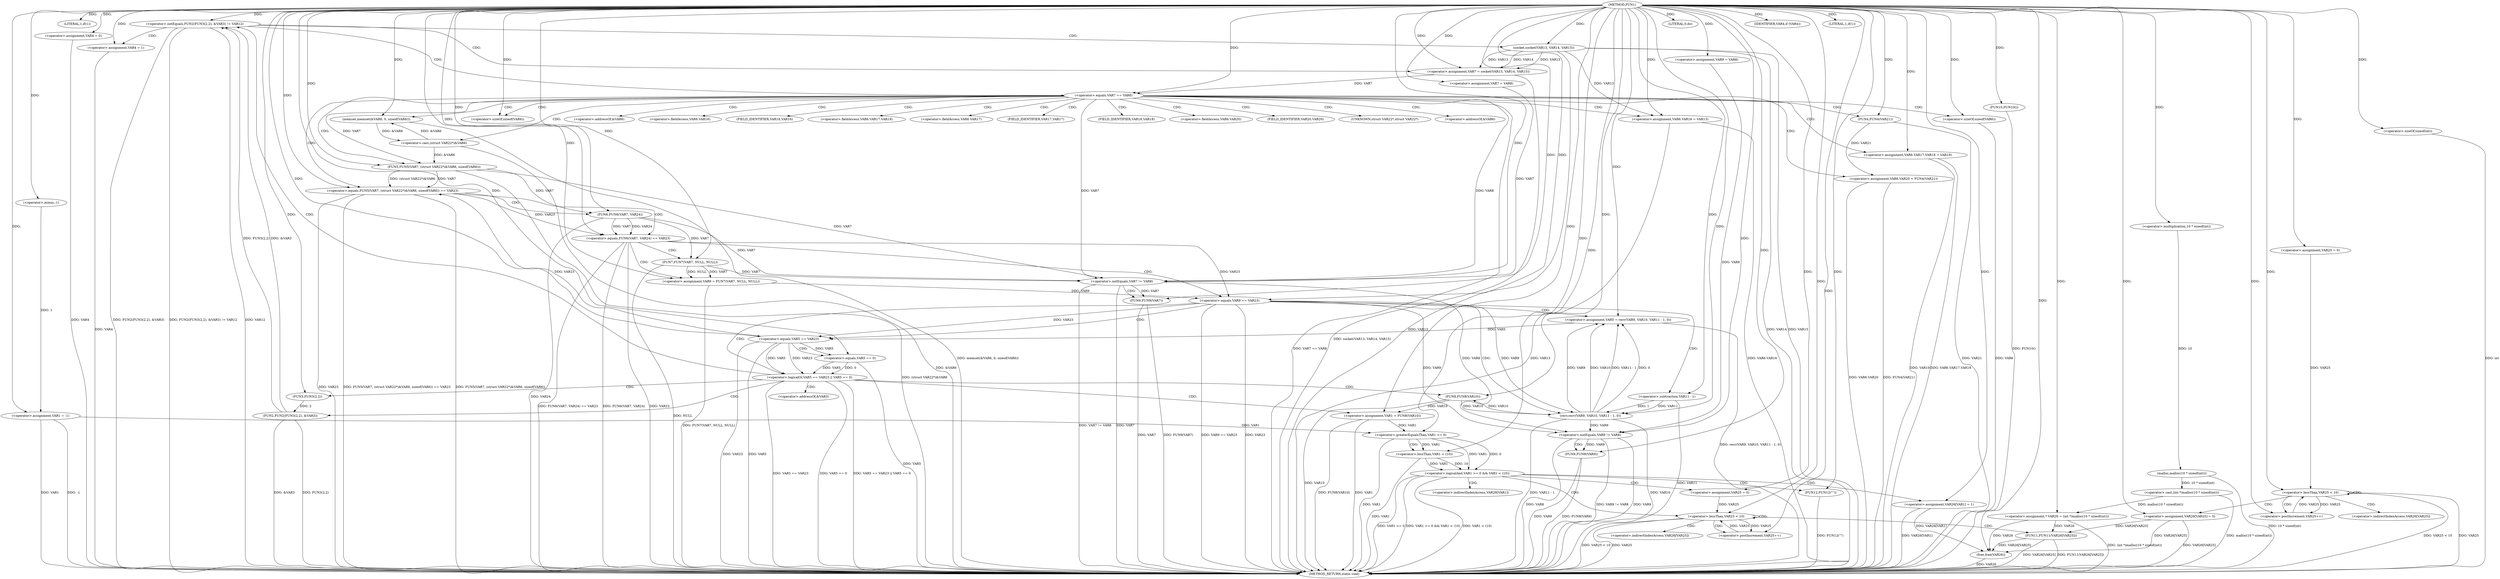 digraph FUN1 {  
"1000100" [label = "(METHOD,FUN1)" ]
"1000318" [label = "(METHOD_RETURN,static void)" ]
"1000103" [label = "(<operator>.assignment,VAR1 = -1)" ]
"1000105" [label = "(<operator>.minus,-1)" ]
"1000108" [label = "(LITERAL,1,if(1))" ]
"1000113" [label = "(<operator>.assignment,VAR4 = 0)" ]
"1000119" [label = "(<operator>.assignment,VAR7 = VAR8)" ]
"1000123" [label = "(<operator>.assignment,VAR9 = VAR8)" ]
"1000130" [label = "(<operator>.notEquals,FUN2(FUN3(2,2), &VAR3) != VAR12)" ]
"1000131" [label = "(FUN2,FUN2(FUN3(2,2), &VAR3))" ]
"1000132" [label = "(FUN3,FUN3(2,2))" ]
"1000140" [label = "(<operator>.assignment,VAR4 = 1)" ]
"1000143" [label = "(<operator>.assignment,VAR7 = socket(VAR13, VAR14, VAR15))" ]
"1000145" [label = "(socket,socket(VAR13, VAR14, VAR15))" ]
"1000150" [label = "(<operator>.equals,VAR7 == VAR8)" ]
"1000155" [label = "(memset,memset(&VAR6, 0, sizeof(VAR6)))" ]
"1000159" [label = "(<operator>.sizeOf,sizeof(VAR6))" ]
"1000161" [label = "(<operator>.assignment,VAR6.VAR16 = VAR13)" ]
"1000166" [label = "(<operator>.assignment,VAR6.VAR17.VAR18 = VAR19)" ]
"1000173" [label = "(<operator>.assignment,VAR6.VAR20 = FUN4(VAR21))" ]
"1000177" [label = "(FUN4,FUN4(VAR21))" ]
"1000180" [label = "(<operator>.equals,FUN5(VAR7, (struct VAR22*)&VAR6, sizeof(VAR6)) == VAR23)" ]
"1000181" [label = "(FUN5,FUN5(VAR7, (struct VAR22*)&VAR6, sizeof(VAR6)))" ]
"1000183" [label = "(<operator>.cast,(struct VAR22*)&VAR6)" ]
"1000187" [label = "(<operator>.sizeOf,sizeof(VAR6))" ]
"1000193" [label = "(<operator>.equals,FUN6(VAR7, VAR24) == VAR23)" ]
"1000194" [label = "(FUN6,FUN6(VAR7, VAR24))" ]
"1000200" [label = "(<operator>.assignment,VAR9 = FUN7(VAR7, NULL, NULL))" ]
"1000202" [label = "(FUN7,FUN7(VAR7, NULL, NULL))" ]
"1000207" [label = "(<operator>.equals,VAR9 == VAR23)" ]
"1000212" [label = "(<operator>.assignment,VAR5 = recv(VAR9, VAR10, VAR11 - 1, 0))" ]
"1000214" [label = "(recv,recv(VAR9, VAR10, VAR11 - 1, 0))" ]
"1000217" [label = "(<operator>.subtraction,VAR11 - 1)" ]
"1000222" [label = "(<operator>.logicalOr,VAR5 == VAR23 || VAR5 == 0)" ]
"1000223" [label = "(<operator>.equals,VAR5 == VAR23)" ]
"1000226" [label = "(<operator>.equals,VAR5 == 0)" ]
"1000231" [label = "(<operator>.assignment,VAR1 = FUN8(VAR10))" ]
"1000233" [label = "(FUN8,FUN8(VAR10))" ]
"1000235" [label = "(LITERAL,0,do)" ]
"1000237" [label = "(<operator>.notEquals,VAR7 != VAR8)" ]
"1000241" [label = "(FUN9,FUN9(VAR7))" ]
"1000244" [label = "(<operator>.notEquals,VAR9 != VAR8)" ]
"1000248" [label = "(FUN9,FUN9(VAR9))" ]
"1000251" [label = "(IDENTIFIER,VAR4,if (VAR4))" ]
"1000253" [label = "(FUN10,FUN10())" ]
"1000255" [label = "(LITERAL,1,if(1))" ]
"1000260" [label = "(<operator>.assignment,* VAR26 = (int *)malloc(10 * sizeof(int)))" ]
"1000262" [label = "(<operator>.cast,(int *)malloc(10 * sizeof(int)))" ]
"1000264" [label = "(malloc,malloc(10 * sizeof(int)))" ]
"1000265" [label = "(<operator>.multiplication,10 * sizeof(int))" ]
"1000267" [label = "(<operator>.sizeOf,sizeof(int))" ]
"1000270" [label = "(<operator>.assignment,VAR25 = 0)" ]
"1000273" [label = "(<operator>.lessThan,VAR25 < 10)" ]
"1000276" [label = "(<operator>.postIncrement,VAR25++)" ]
"1000279" [label = "(<operator>.assignment,VAR26[VAR25] = 0)" ]
"1000285" [label = "(<operator>.logicalAnd,VAR1 >= 0 && VAR1 < (10))" ]
"1000286" [label = "(<operator>.greaterEqualsThan,VAR1 >= 0)" ]
"1000289" [label = "(<operator>.lessThan,VAR1 < (10))" ]
"1000293" [label = "(<operator>.assignment,VAR26[VAR1] = 1)" ]
"1000299" [label = "(<operator>.assignment,VAR25 = 0)" ]
"1000302" [label = "(<operator>.lessThan,VAR25 < 10)" ]
"1000305" [label = "(<operator>.postIncrement,VAR25++)" ]
"1000308" [label = "(FUN11,FUN11(VAR26[VAR25]))" ]
"1000314" [label = "(FUN12,FUN12(\"\"))" ]
"1000316" [label = "(free,free(VAR26))" ]
"1000135" [label = "(<operator>.addressOf,&VAR3)" ]
"1000156" [label = "(<operator>.addressOf,&VAR6)" ]
"1000162" [label = "(<operator>.fieldAccess,VAR6.VAR16)" ]
"1000164" [label = "(FIELD_IDENTIFIER,VAR16,VAR16)" ]
"1000167" [label = "(<operator>.fieldAccess,VAR6.VAR17.VAR18)" ]
"1000168" [label = "(<operator>.fieldAccess,VAR6.VAR17)" ]
"1000170" [label = "(FIELD_IDENTIFIER,VAR17,VAR17)" ]
"1000171" [label = "(FIELD_IDENTIFIER,VAR18,VAR18)" ]
"1000174" [label = "(<operator>.fieldAccess,VAR6.VAR20)" ]
"1000176" [label = "(FIELD_IDENTIFIER,VAR20,VAR20)" ]
"1000184" [label = "(UNKNOWN,struct VAR22*,struct VAR22*)" ]
"1000185" [label = "(<operator>.addressOf,&VAR6)" ]
"1000280" [label = "(<operator>.indirectIndexAccess,VAR26[VAR25])" ]
"1000294" [label = "(<operator>.indirectIndexAccess,VAR26[VAR1])" ]
"1000309" [label = "(<operator>.indirectIndexAccess,VAR26[VAR25])" ]
  "1000183" -> "1000318"  [ label = "DDG: &VAR6"] 
  "1000180" -> "1000318"  [ label = "DDG: FUN5(VAR7, (struct VAR22*)&VAR6, sizeof(VAR6))"] 
  "1000207" -> "1000318"  [ label = "DDG: VAR9 == VAR23"] 
  "1000248" -> "1000318"  [ label = "DDG: FUN9(VAR9)"] 
  "1000187" -> "1000318"  [ label = "DDG: VAR6"] 
  "1000177" -> "1000318"  [ label = "DDG: VAR21"] 
  "1000130" -> "1000318"  [ label = "DDG: FUN2(FUN3(2,2), &VAR3) != VAR12"] 
  "1000285" -> "1000318"  [ label = "DDG: VAR1 >= 0"] 
  "1000308" -> "1000318"  [ label = "DDG: VAR26[VAR25]"] 
  "1000166" -> "1000318"  [ label = "DDG: VAR19"] 
  "1000223" -> "1000318"  [ label = "DDG: VAR23"] 
  "1000193" -> "1000318"  [ label = "DDG: FUN6(VAR7, VAR24)"] 
  "1000226" -> "1000318"  [ label = "DDG: VAR5"] 
  "1000222" -> "1000318"  [ label = "DDG: VAR5 == VAR23"] 
  "1000237" -> "1000318"  [ label = "DDG: VAR7 != VAR8"] 
  "1000207" -> "1000318"  [ label = "DDG: VAR23"] 
  "1000285" -> "1000318"  [ label = "DDG: VAR1 >= 0 && VAR1 < (10)"] 
  "1000293" -> "1000318"  [ label = "DDG: VAR26[VAR1]"] 
  "1000231" -> "1000318"  [ label = "DDG: FUN8(VAR10)"] 
  "1000253" -> "1000318"  [ label = "DDG: FUN10()"] 
  "1000289" -> "1000318"  [ label = "DDG: VAR1"] 
  "1000279" -> "1000318"  [ label = "DDG: VAR26[VAR25]"] 
  "1000214" -> "1000318"  [ label = "DDG: VAR10"] 
  "1000286" -> "1000318"  [ label = "DDG: VAR1"] 
  "1000103" -> "1000318"  [ label = "DDG: VAR1"] 
  "1000302" -> "1000318"  [ label = "DDG: VAR25"] 
  "1000222" -> "1000318"  [ label = "DDG: VAR5 == 0"] 
  "1000103" -> "1000318"  [ label = "DDG: -1"] 
  "1000214" -> "1000318"  [ label = "DDG: VAR11 - 1"] 
  "1000212" -> "1000318"  [ label = "DDG: recv(VAR9, VAR10, VAR11 - 1, 0)"] 
  "1000180" -> "1000318"  [ label = "DDG: VAR23"] 
  "1000237" -> "1000318"  [ label = "DDG: VAR7"] 
  "1000113" -> "1000318"  [ label = "DDG: VAR4"] 
  "1000131" -> "1000318"  [ label = "DDG: FUN3(2,2)"] 
  "1000140" -> "1000318"  [ label = "DDG: VAR4"] 
  "1000264" -> "1000318"  [ label = "DDG: 10 * sizeof(int)"] 
  "1000267" -> "1000318"  [ label = "DDG: int"] 
  "1000155" -> "1000318"  [ label = "DDG: memset(&VAR6, 0, sizeof(VAR6))"] 
  "1000166" -> "1000318"  [ label = "DDG: VAR6.VAR17.VAR18"] 
  "1000285" -> "1000318"  [ label = "DDG: VAR1 < (10)"] 
  "1000273" -> "1000318"  [ label = "DDG: VAR25"] 
  "1000180" -> "1000318"  [ label = "DDG: FUN5(VAR7, (struct VAR22*)&VAR6, sizeof(VAR6)) == VAR23"] 
  "1000262" -> "1000318"  [ label = "DDG: malloc(10 * sizeof(int))"] 
  "1000217" -> "1000318"  [ label = "DDG: VAR11"] 
  "1000222" -> "1000318"  [ label = "DDG: VAR5 == VAR23 || VAR5 == 0"] 
  "1000145" -> "1000318"  [ label = "DDG: VAR15"] 
  "1000302" -> "1000318"  [ label = "DDG: VAR25 < 10"] 
  "1000260" -> "1000318"  [ label = "DDG: (int *)malloc(10 * sizeof(int))"] 
  "1000193" -> "1000318"  [ label = "DDG: VAR23"] 
  "1000273" -> "1000318"  [ label = "DDG: VAR25 < 10"] 
  "1000231" -> "1000318"  [ label = "DDG: VAR1"] 
  "1000131" -> "1000318"  [ label = "DDG: &VAR3"] 
  "1000193" -> "1000318"  [ label = "DDG: FUN6(VAR7, VAR24) == VAR23"] 
  "1000233" -> "1000318"  [ label = "DDG: VAR10"] 
  "1000241" -> "1000318"  [ label = "DDG: VAR7"] 
  "1000143" -> "1000318"  [ label = "DDG: socket(VAR13, VAR14, VAR15)"] 
  "1000173" -> "1000318"  [ label = "DDG: FUN4(VAR21)"] 
  "1000244" -> "1000318"  [ label = "DDG: VAR9 != VAR8"] 
  "1000150" -> "1000318"  [ label = "DDG: VAR7 == VAR8"] 
  "1000202" -> "1000318"  [ label = "DDG: NULL"] 
  "1000244" -> "1000318"  [ label = "DDG: VAR9"] 
  "1000308" -> "1000318"  [ label = "DDG: FUN11(VAR26[VAR25])"] 
  "1000194" -> "1000318"  [ label = "DDG: VAR24"] 
  "1000161" -> "1000318"  [ label = "DDG: VAR6.VAR16"] 
  "1000244" -> "1000318"  [ label = "DDG: VAR8"] 
  "1000314" -> "1000318"  [ label = "DDG: FUN12(\"\")"] 
  "1000145" -> "1000318"  [ label = "DDG: VAR13"] 
  "1000241" -> "1000318"  [ label = "DDG: FUN9(VAR7)"] 
  "1000145" -> "1000318"  [ label = "DDG: VAR14"] 
  "1000181" -> "1000318"  [ label = "DDG: (struct VAR22*)&VAR6"] 
  "1000173" -> "1000318"  [ label = "DDG: VAR6.VAR20"] 
  "1000130" -> "1000318"  [ label = "DDG: VAR12"] 
  "1000248" -> "1000318"  [ label = "DDG: VAR9"] 
  "1000223" -> "1000318"  [ label = "DDG: VAR5"] 
  "1000316" -> "1000318"  [ label = "DDG: VAR26"] 
  "1000161" -> "1000318"  [ label = "DDG: VAR13"] 
  "1000130" -> "1000318"  [ label = "DDG: FUN2(FUN3(2,2), &VAR3)"] 
  "1000200" -> "1000318"  [ label = "DDG: FUN7(VAR7, NULL, NULL)"] 
  "1000105" -> "1000103"  [ label = "DDG: 1"] 
  "1000100" -> "1000103"  [ label = "DDG: "] 
  "1000100" -> "1000105"  [ label = "DDG: "] 
  "1000100" -> "1000108"  [ label = "DDG: "] 
  "1000100" -> "1000113"  [ label = "DDG: "] 
  "1000100" -> "1000119"  [ label = "DDG: "] 
  "1000100" -> "1000123"  [ label = "DDG: "] 
  "1000131" -> "1000130"  [ label = "DDG: FUN3(2,2)"] 
  "1000131" -> "1000130"  [ label = "DDG: &VAR3"] 
  "1000132" -> "1000131"  [ label = "DDG: 2"] 
  "1000100" -> "1000132"  [ label = "DDG: "] 
  "1000100" -> "1000130"  [ label = "DDG: "] 
  "1000100" -> "1000140"  [ label = "DDG: "] 
  "1000145" -> "1000143"  [ label = "DDG: VAR13"] 
  "1000145" -> "1000143"  [ label = "DDG: VAR14"] 
  "1000145" -> "1000143"  [ label = "DDG: VAR15"] 
  "1000100" -> "1000143"  [ label = "DDG: "] 
  "1000100" -> "1000145"  [ label = "DDG: "] 
  "1000143" -> "1000150"  [ label = "DDG: VAR7"] 
  "1000100" -> "1000150"  [ label = "DDG: "] 
  "1000183" -> "1000155"  [ label = "DDG: &VAR6"] 
  "1000100" -> "1000155"  [ label = "DDG: "] 
  "1000100" -> "1000159"  [ label = "DDG: "] 
  "1000145" -> "1000161"  [ label = "DDG: VAR13"] 
  "1000100" -> "1000161"  [ label = "DDG: "] 
  "1000100" -> "1000166"  [ label = "DDG: "] 
  "1000177" -> "1000173"  [ label = "DDG: VAR21"] 
  "1000100" -> "1000177"  [ label = "DDG: "] 
  "1000181" -> "1000180"  [ label = "DDG: VAR7"] 
  "1000181" -> "1000180"  [ label = "DDG: (struct VAR22*)&VAR6"] 
  "1000150" -> "1000181"  [ label = "DDG: VAR7"] 
  "1000100" -> "1000181"  [ label = "DDG: "] 
  "1000183" -> "1000181"  [ label = "DDG: &VAR6"] 
  "1000155" -> "1000183"  [ label = "DDG: &VAR6"] 
  "1000100" -> "1000187"  [ label = "DDG: "] 
  "1000223" -> "1000180"  [ label = "DDG: VAR23"] 
  "1000100" -> "1000180"  [ label = "DDG: "] 
  "1000194" -> "1000193"  [ label = "DDG: VAR7"] 
  "1000194" -> "1000193"  [ label = "DDG: VAR24"] 
  "1000181" -> "1000194"  [ label = "DDG: VAR7"] 
  "1000100" -> "1000194"  [ label = "DDG: "] 
  "1000180" -> "1000193"  [ label = "DDG: VAR23"] 
  "1000100" -> "1000193"  [ label = "DDG: "] 
  "1000202" -> "1000200"  [ label = "DDG: VAR7"] 
  "1000202" -> "1000200"  [ label = "DDG: NULL"] 
  "1000100" -> "1000200"  [ label = "DDG: "] 
  "1000194" -> "1000202"  [ label = "DDG: VAR7"] 
  "1000100" -> "1000202"  [ label = "DDG: "] 
  "1000200" -> "1000207"  [ label = "DDG: VAR9"] 
  "1000100" -> "1000207"  [ label = "DDG: "] 
  "1000193" -> "1000207"  [ label = "DDG: VAR23"] 
  "1000214" -> "1000212"  [ label = "DDG: VAR9"] 
  "1000214" -> "1000212"  [ label = "DDG: VAR10"] 
  "1000214" -> "1000212"  [ label = "DDG: VAR11 - 1"] 
  "1000214" -> "1000212"  [ label = "DDG: 0"] 
  "1000100" -> "1000212"  [ label = "DDG: "] 
  "1000207" -> "1000214"  [ label = "DDG: VAR9"] 
  "1000100" -> "1000214"  [ label = "DDG: "] 
  "1000233" -> "1000214"  [ label = "DDG: VAR10"] 
  "1000217" -> "1000214"  [ label = "DDG: VAR11"] 
  "1000217" -> "1000214"  [ label = "DDG: 1"] 
  "1000100" -> "1000217"  [ label = "DDG: "] 
  "1000223" -> "1000222"  [ label = "DDG: VAR5"] 
  "1000223" -> "1000222"  [ label = "DDG: VAR23"] 
  "1000212" -> "1000223"  [ label = "DDG: VAR5"] 
  "1000100" -> "1000223"  [ label = "DDG: "] 
  "1000207" -> "1000223"  [ label = "DDG: VAR23"] 
  "1000226" -> "1000222"  [ label = "DDG: VAR5"] 
  "1000226" -> "1000222"  [ label = "DDG: 0"] 
  "1000223" -> "1000226"  [ label = "DDG: VAR5"] 
  "1000100" -> "1000226"  [ label = "DDG: "] 
  "1000233" -> "1000231"  [ label = "DDG: VAR10"] 
  "1000100" -> "1000231"  [ label = "DDG: "] 
  "1000214" -> "1000233"  [ label = "DDG: VAR10"] 
  "1000100" -> "1000233"  [ label = "DDG: "] 
  "1000100" -> "1000235"  [ label = "DDG: "] 
  "1000181" -> "1000237"  [ label = "DDG: VAR7"] 
  "1000150" -> "1000237"  [ label = "DDG: VAR7"] 
  "1000194" -> "1000237"  [ label = "DDG: VAR7"] 
  "1000202" -> "1000237"  [ label = "DDG: VAR7"] 
  "1000119" -> "1000237"  [ label = "DDG: VAR7"] 
  "1000100" -> "1000237"  [ label = "DDG: "] 
  "1000150" -> "1000237"  [ label = "DDG: VAR8"] 
  "1000237" -> "1000241"  [ label = "DDG: VAR7"] 
  "1000100" -> "1000241"  [ label = "DDG: "] 
  "1000207" -> "1000244"  [ label = "DDG: VAR9"] 
  "1000214" -> "1000244"  [ label = "DDG: VAR9"] 
  "1000123" -> "1000244"  [ label = "DDG: VAR9"] 
  "1000100" -> "1000244"  [ label = "DDG: "] 
  "1000237" -> "1000244"  [ label = "DDG: VAR8"] 
  "1000244" -> "1000248"  [ label = "DDG: VAR9"] 
  "1000100" -> "1000248"  [ label = "DDG: "] 
  "1000100" -> "1000251"  [ label = "DDG: "] 
  "1000100" -> "1000253"  [ label = "DDG: "] 
  "1000100" -> "1000255"  [ label = "DDG: "] 
  "1000262" -> "1000260"  [ label = "DDG: malloc(10 * sizeof(int))"] 
  "1000100" -> "1000260"  [ label = "DDG: "] 
  "1000264" -> "1000262"  [ label = "DDG: 10 * sizeof(int)"] 
  "1000265" -> "1000264"  [ label = "DDG: 10"] 
  "1000100" -> "1000265"  [ label = "DDG: "] 
  "1000100" -> "1000267"  [ label = "DDG: "] 
  "1000100" -> "1000270"  [ label = "DDG: "] 
  "1000276" -> "1000273"  [ label = "DDG: VAR25"] 
  "1000270" -> "1000273"  [ label = "DDG: VAR25"] 
  "1000100" -> "1000273"  [ label = "DDG: "] 
  "1000273" -> "1000276"  [ label = "DDG: VAR25"] 
  "1000100" -> "1000276"  [ label = "DDG: "] 
  "1000100" -> "1000279"  [ label = "DDG: "] 
  "1000286" -> "1000285"  [ label = "DDG: VAR1"] 
  "1000286" -> "1000285"  [ label = "DDG: 0"] 
  "1000103" -> "1000286"  [ label = "DDG: VAR1"] 
  "1000231" -> "1000286"  [ label = "DDG: VAR1"] 
  "1000100" -> "1000286"  [ label = "DDG: "] 
  "1000289" -> "1000285"  [ label = "DDG: VAR1"] 
  "1000289" -> "1000285"  [ label = "DDG: 10"] 
  "1000286" -> "1000289"  [ label = "DDG: VAR1"] 
  "1000100" -> "1000289"  [ label = "DDG: "] 
  "1000100" -> "1000293"  [ label = "DDG: "] 
  "1000100" -> "1000299"  [ label = "DDG: "] 
  "1000305" -> "1000302"  [ label = "DDG: VAR25"] 
  "1000299" -> "1000302"  [ label = "DDG: VAR25"] 
  "1000100" -> "1000302"  [ label = "DDG: "] 
  "1000302" -> "1000305"  [ label = "DDG: VAR25"] 
  "1000100" -> "1000305"  [ label = "DDG: "] 
  "1000279" -> "1000308"  [ label = "DDG: VAR26[VAR25]"] 
  "1000260" -> "1000308"  [ label = "DDG: VAR26"] 
  "1000100" -> "1000314"  [ label = "DDG: "] 
  "1000308" -> "1000316"  [ label = "DDG: VAR26[VAR25]"] 
  "1000293" -> "1000316"  [ label = "DDG: VAR26[VAR1]"] 
  "1000279" -> "1000316"  [ label = "DDG: VAR26[VAR25]"] 
  "1000260" -> "1000316"  [ label = "DDG: VAR26"] 
  "1000100" -> "1000316"  [ label = "DDG: "] 
  "1000130" -> "1000150"  [ label = "CDG: "] 
  "1000130" -> "1000145"  [ label = "CDG: "] 
  "1000130" -> "1000143"  [ label = "CDG: "] 
  "1000130" -> "1000140"  [ label = "CDG: "] 
  "1000150" -> "1000164"  [ label = "CDG: "] 
  "1000150" -> "1000174"  [ label = "CDG: "] 
  "1000150" -> "1000156"  [ label = "CDG: "] 
  "1000150" -> "1000161"  [ label = "CDG: "] 
  "1000150" -> "1000166"  [ label = "CDG: "] 
  "1000150" -> "1000180"  [ label = "CDG: "] 
  "1000150" -> "1000183"  [ label = "CDG: "] 
  "1000150" -> "1000167"  [ label = "CDG: "] 
  "1000150" -> "1000176"  [ label = "CDG: "] 
  "1000150" -> "1000187"  [ label = "CDG: "] 
  "1000150" -> "1000185"  [ label = "CDG: "] 
  "1000150" -> "1000168"  [ label = "CDG: "] 
  "1000150" -> "1000159"  [ label = "CDG: "] 
  "1000150" -> "1000173"  [ label = "CDG: "] 
  "1000150" -> "1000155"  [ label = "CDG: "] 
  "1000150" -> "1000170"  [ label = "CDG: "] 
  "1000150" -> "1000171"  [ label = "CDG: "] 
  "1000150" -> "1000184"  [ label = "CDG: "] 
  "1000150" -> "1000177"  [ label = "CDG: "] 
  "1000150" -> "1000162"  [ label = "CDG: "] 
  "1000150" -> "1000181"  [ label = "CDG: "] 
  "1000180" -> "1000194"  [ label = "CDG: "] 
  "1000180" -> "1000193"  [ label = "CDG: "] 
  "1000193" -> "1000200"  [ label = "CDG: "] 
  "1000193" -> "1000207"  [ label = "CDG: "] 
  "1000193" -> "1000202"  [ label = "CDG: "] 
  "1000207" -> "1000222"  [ label = "CDG: "] 
  "1000207" -> "1000214"  [ label = "CDG: "] 
  "1000207" -> "1000217"  [ label = "CDG: "] 
  "1000207" -> "1000212"  [ label = "CDG: "] 
  "1000207" -> "1000223"  [ label = "CDG: "] 
  "1000222" -> "1000233"  [ label = "CDG: "] 
  "1000222" -> "1000231"  [ label = "CDG: "] 
  "1000222" -> "1000132"  [ label = "CDG: "] 
  "1000222" -> "1000130"  [ label = "CDG: "] 
  "1000222" -> "1000135"  [ label = "CDG: "] 
  "1000222" -> "1000131"  [ label = "CDG: "] 
  "1000223" -> "1000226"  [ label = "CDG: "] 
  "1000237" -> "1000241"  [ label = "CDG: "] 
  "1000244" -> "1000248"  [ label = "CDG: "] 
  "1000273" -> "1000276"  [ label = "CDG: "] 
  "1000273" -> "1000273"  [ label = "CDG: "] 
  "1000273" -> "1000279"  [ label = "CDG: "] 
  "1000273" -> "1000280"  [ label = "CDG: "] 
  "1000285" -> "1000294"  [ label = "CDG: "] 
  "1000285" -> "1000293"  [ label = "CDG: "] 
  "1000285" -> "1000302"  [ label = "CDG: "] 
  "1000285" -> "1000314"  [ label = "CDG: "] 
  "1000285" -> "1000299"  [ label = "CDG: "] 
  "1000286" -> "1000289"  [ label = "CDG: "] 
  "1000302" -> "1000305"  [ label = "CDG: "] 
  "1000302" -> "1000302"  [ label = "CDG: "] 
  "1000302" -> "1000308"  [ label = "CDG: "] 
  "1000302" -> "1000309"  [ label = "CDG: "] 
}

